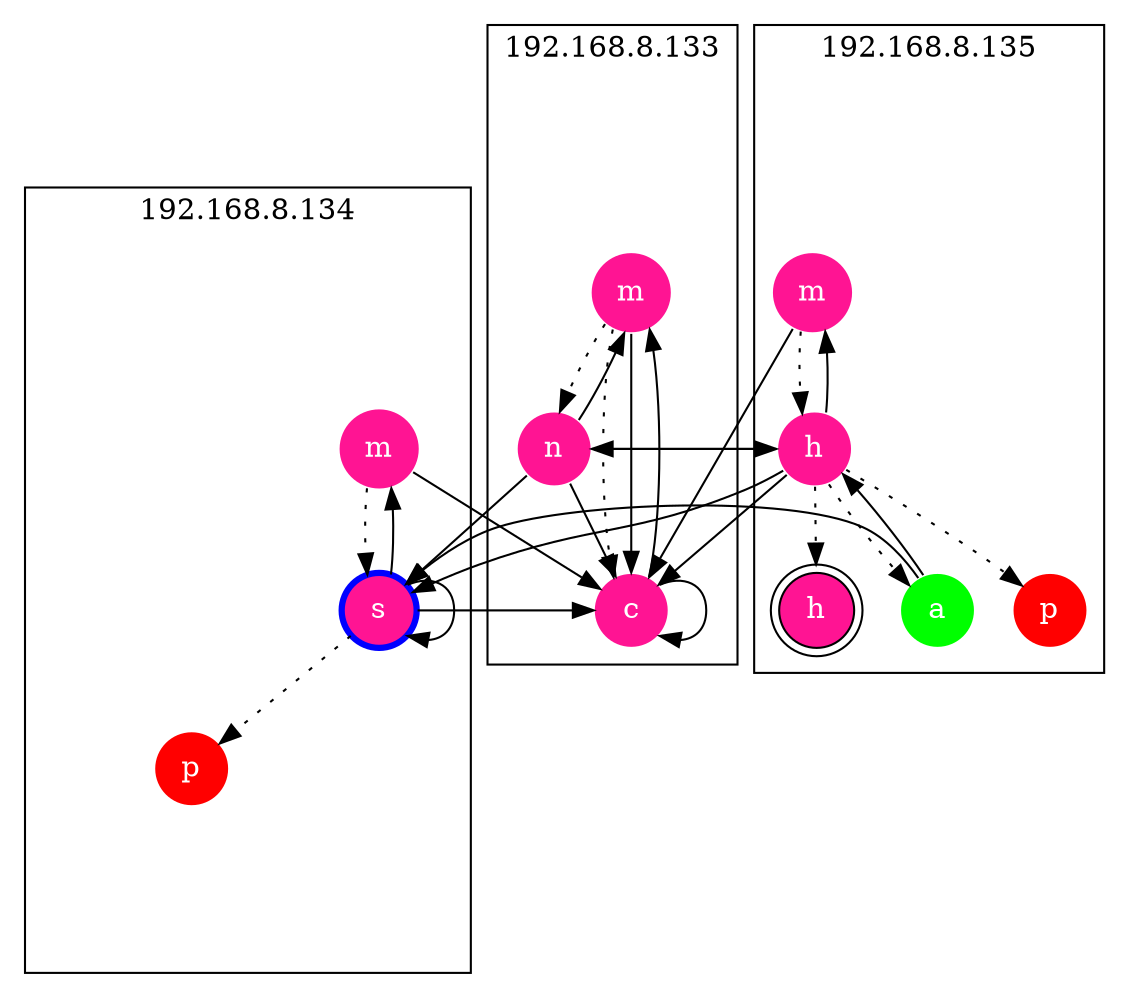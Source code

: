 digraph SecSTAR {
subgraph cluster_2016039413625036039 {
label="192.168.8.133";
"26873@192.168.8.133" [style=invisible, color=white, tooltip="pid=26873, exe=condor_master, user=condor, ppid=26847, parent_exe=sh", label=m, shape=circle, fillcolor=deeppink1, fontcolor=white, penwidth=1.0];
"26878@192.168.8.133" [style=filled, color=white, tooltip="pid=26878, exe=condor_master, user=condor, ppid=26873, parent_exe=condor_master", label=m, shape=circle, fillcolor=deeppink1, fontcolor=white, penwidth=1.0];
"26880@192.168.8.133" [style=filled, color=white, tooltip="pid=26880, exe=condor_collector, user=condor, ppid=26878, parent_exe=condor_master", label=c, shape=circle, fillcolor=deeppink1, fontcolor=white, penwidth=1.0];
"26887@192.168.8.133" [style=filled, color=white, tooltip="pid=26887, exe=condor_negotiator, user=condor, ppid=26878, parent_exe=condor_master", label=n, shape=circle, fillcolor=deeppink1, fontcolor=white, penwidth=1.0];
}

"26873@192.168.8.133" -> "26878@192.168.8.133"  [color=black, style=invis, penwidth=1.0];
"26878@192.168.8.133" -> "26880@192.168.8.133"  [color=black, style=dotted, penwidth=1.0];
"26878@192.168.8.133" -> "26880@192.168.8.133"  [color=black, style=solid, penwidth=1.0];
subgraph cluster_2016039413625036032 {
label="192.168.8.134";
"27943@192.168.8.134" [style=invisible, color=white, tooltip="pid=27943, exe=condor_master, user=condor, ppid=27910, parent_exe=sh", label=m, shape=circle, fillcolor=deeppink1, fontcolor=white, penwidth=1.0];
"27945@192.168.8.134" [style=filled, color=white, tooltip="pid=27945, exe=condor_master, user=condor, ppid=27943, parent_exe=condor_master", label=m, shape=circle, fillcolor=deeppink1, fontcolor=white, penwidth=1.0];
"27947@192.168.8.134" [style=filled, color=blue, tooltip="pid=27947, exe=condor_startd, user=condor, ppid=27945, parent_exe=condor_master", label=s, shape=circle, fillcolor=deeppink1, fontcolor=white, penwidth=3.0];
"27978@192.168.8.134" [style=invisible, color=white, tooltip="pid=27978, exe=condor_mips, user=condor, ppid=27947, parent_exe=condor_startd", label=i, shape=circle, fillcolor=deeppink1, fontcolor=white, penwidth=1.0];
"27981@192.168.8.134" [style=invisible, color=white, tooltip="pid=27981, exe=condor_kflops, user=condor, ppid=27947, parent_exe=condor_startd", label=k, shape=circle, fillcolor=deeppink1, fontcolor=white, penwidth=1.0];
"28004@192.168.8.134" [style=filled, color=white, tooltip="pid=28004, exe=condor_procd, user=root, ppid=27947, parent_exe=condor_startd", label=p, shape=circle, fillcolor=red, fontcolor=white, penwidth=1.0];
"28007@192.168.8.134" [style=invisible, color=white, tooltip="pid=28007, exe=condor_starter, user=condor, ppid=27947, parent_exe=condor_startd", label=t, shape=circle, fillcolor=deeppink1, fontcolor=white, penwidth=1.0];
"28025@192.168.8.134" [style=invisible, color=white, tooltip="pid=28025, exe=condor_starter, user=condor, ppid=28007, parent_exe=condor_starter", label=t, shape=circle, fillcolor=deeppink1, fontcolor=white, penwidth=1.0];
"28027@192.168.8.134" [style=invisible, color=white, tooltip="pid=28027, exe=condor_exec.exe, user=wenbin, ppid=28007, parent_exe=condor_starter", label=e, shape=circle, fillcolor=green, fontcolor=white, penwidth=1.0];
"28031@192.168.8.134" [style=invisible, color=white, tooltip="pid=28031, exe=rm, user=root, ppid=28007, parent_exe=condor_starter", label=r, shape=circle, fillcolor=red, fontcolor=white, penwidth=1.0];
}

"27943@192.168.8.134" -> "27945@192.168.8.134"  [color=black, style=invis, penwidth=1.0];
"27945@192.168.8.134" -> "27947@192.168.8.134"  [color=black, style=dotted, penwidth=1.0];
"27945@192.168.8.134" -> "26880@192.168.8.133"  [color=black, style=solid, penwidth=1.0];
subgraph cluster_2016039413625036033 {
label="192.168.8.135";
"29500@192.168.8.135" [style=invisible, color=white, tooltip="pid=29500, exe=condor_master, user=condor, ppid=29467, parent_exe=sh", label=m, shape=circle, fillcolor=deeppink1, fontcolor=white, penwidth=1.0];
"29505@192.168.8.135" [style=filled, color=white, tooltip="pid=29505, exe=condor_master, user=condor, ppid=29500, parent_exe=condor_master", label=m, shape=circle, fillcolor=deeppink1, fontcolor=white, penwidth=1.0];
"29507@192.168.8.135" [style=filled, color=white, tooltip="pid=29507, exe=condor_schedd, user=condor, ppid=29505, parent_exe=condor_master", label=h, shape=circle, fillcolor=deeppink1, fontcolor=white, penwidth=1.0];
"29515@192.168.8.135" [style=filled, color=white, tooltip="pid=29515, exe=condor_procd, user=root, ppid=29507, parent_exe=condor_schedd", label=p, shape=circle, fillcolor=red, fontcolor=white, penwidth=1.0];
"29548@192.168.8.135" [style=filled, color=black, tooltip="pid={ 29548 29590 }, exe=condor_schedd, user=condor, ppid=29507, parent_exe=condor_schedd", label=h, shape=doublecircle, fillcolor=deeppink1, fontcolor=white, penwidth=1.0];
"29560@192.168.8.135" [style=invisible, color=white, tooltip="pid=29560, exe=condor_submit, user=wenbin, ppid=29559, parent_exe=sh", label=u, shape=circle, fillcolor=green, fontcolor=white, penwidth=1.0];
"29566@192.168.8.135" [style=filled, color=white, tooltip="pid=29566, exe=condor_shadow, user=wenbin, ppid=29507, parent_exe=condor_schedd", label=a, shape=circle, fillcolor=green, fontcolor=white, penwidth=1.0];
}

"29500@192.168.8.135" -> "29505@192.168.8.135"  [color=black, style=invis, penwidth=1.0];
"29505@192.168.8.135" -> "29507@192.168.8.135"  [color=black, style=dotted, penwidth=1.0];
"29505@192.168.8.135" -> "26880@192.168.8.133"  [color=black, style=solid, penwidth=1.0];
"26880@192.168.8.133" -> "26878@192.168.8.133"  [color=black, style=solid, penwidth=1.0];
"26880@192.168.8.133" -> "26880@192.168.8.133"  [color=black, style=solid, penwidth=1.0];
"26878@192.168.8.133" -> "26887@192.168.8.133"  [color=black, style=dotted, penwidth=1.0];
"29507@192.168.8.135" -> "29515@192.168.8.135"  [color=black, style=dotted, penwidth=1.0];
"26887@192.168.8.133" -> "26878@192.168.8.133"  [color=black, style=solid, penwidth=1.0];
"26887@192.168.8.133" -> "26880@192.168.8.133"  [color=black, style=solid, penwidth=1.0];
"29507@192.168.8.135" -> "26880@192.168.8.133"  [color=black, style=solid, penwidth=1.0];
"29507@192.168.8.135" -> "29505@192.168.8.135"  [color=black, style=solid, penwidth=1.0];
"27947@192.168.8.134" -> "27978@192.168.8.134"  [color=black, style=invis, penwidth=1.0];
"27947@192.168.8.134" -> "27945@192.168.8.134"  [color=black, style=solid, penwidth=1.0];
"27947@192.168.8.134" -> "26880@192.168.8.133"  [color=black, style=solid, penwidth=1.0];
"27947@192.168.8.134" -> "27981@192.168.8.134"  [color=black, style=invis, penwidth=1.0];
"29507@192.168.8.135" -> "29548@192.168.8.135"  [color=black, style=dotted, penwidth=1.0];
"26887@192.168.8.133" -> "29507@192.168.8.135"  [color=black, style=solid, penwidth=1.0];
"26887@192.168.8.133" -> "27947@192.168.8.134"  [color=black, style=solid, penwidth=1.0];
"29560@192.168.8.135" -> "29507@192.168.8.135"  [color=black, style=invis, penwidth=1.0];
"29507@192.168.8.135" -> "26887@192.168.8.133"  [color=black, style=solid, penwidth=1.0];
"29507@192.168.8.135" -> "27947@192.168.8.134"  [color=black, style=solid, penwidth=1.0];
"29507@192.168.8.135" -> "29566@192.168.8.135"  [color=black, style=dotted, penwidth=1.0];
"29566@192.168.8.135" -> "27947@192.168.8.134"  [color=black, style=solid, penwidth=1.0];
"29566@192.168.8.135" -> "29507@192.168.8.135"  [color=black, style=solid, penwidth=1.0];
"27947@192.168.8.134" -> "27947@192.168.8.134"  [color=black, style=solid, penwidth=1.0];
"27947@192.168.8.134" -> "28004@192.168.8.134"  [color=black, style=dotted, penwidth=1.0];
"27947@192.168.8.134" -> "28007@192.168.8.134"  [color=black, style=invis, penwidth=1.0];
"28007@192.168.8.134" -> "29566@192.168.8.135"  [color=black, style=invis, penwidth=1.0];
"28007@192.168.8.134" -> "28025@192.168.8.134"  [color=black, style=invis, penwidth=1.0];
"28007@192.168.8.134" -> "27947@192.168.8.134"  [color=black, style=invis, penwidth=1.0];
"28007@192.168.8.134" -> "28027@192.168.8.134"  [color=black, style=invis, penwidth=1.0];
"28007@192.168.8.134" -> "28031@192.168.8.134"  [color=black, style=invis, penwidth=1.0];
}
